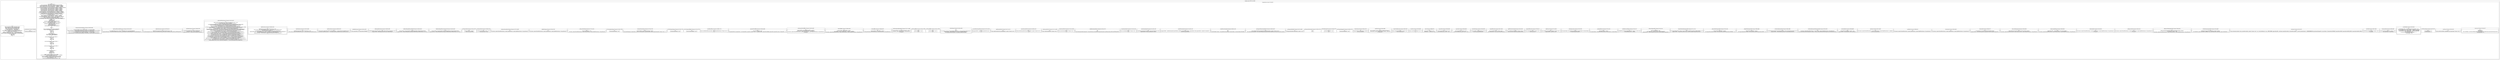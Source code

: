 digraph "12.ts" {
  subgraph "cluster_1" {
    label="example_script (CFG) [L1-L2039]";
    node_1_1 [label="id: 1\nimport camera from '@ohos.multimedia.camera';
import image from '@ohos.multimedia.image';
import media from '@ohos.multimedia.media';
import { BusinessError } from '@ohos.base';
import Logger from '../model/Logger';
import { Constants } from '../common/Constants';
import photoAccessHelper from '@ohos.file.photoAccessHelper';
import fs from '@ohos.file.fs';
import { GlobalContext } from '../common/GlobalContext';
import type { CameraConfig } from '../common/CameraConfig';
import colorSpaceManager from '@ohos.graphics.colorSpaceManager';
const cameraSize = {
  width: 1280,
  height: 720
};", shape=box];
  subgraph "cluster_2" {
    label="CameraService (class) [L73-L2037]";
    node_2_1 [label="id: 1\nclass CameraService {
private captureMode: CaptureMode = CaptureMode.OLD_CAPTURE;
private cameraManager: camera.CameraManager | undefined = undefined;
private cameras: Array<camera.CameraDevice> | undefined = undefined;
private sceneModes: Array<camera.SceneMode> | undefined = undefined;
private cameraOutputCapability: camera.CameraOutputCapability | undefined = undefined;
private cameraInput: camera.CameraInput | undefined = undefined;
private previewOutput: camera.PreviewOutput | undefined = undefined;
private photoOutPut: camera.PhotoOutput | undefined = undefined;
private photoSession: camera.PhotoSession | undefined = undefined;
private videoSession: camera.VideoSession | undefined = undefined;
private portraitSession: camera.PortraitPhotoSession | undefined = undefined;
private nightSession: camera.NightPhotoSession | undefined = undefined;
private macroPhotoSession: camera.MacroPhotoSession | undefined = undefined;
private mReceiver: image.ImageReceiver | undefined = undefined;
private fileAsset: photoAccessHelper.PhotoAsset | undefined = undefined;
private fd: number = -1;
private videoRecorder: media.AVRecorder | undefined = undefined;
private videoOutput: camera.VideoOutput | undefined = undefined;
private handleTakePicture: (photoUri: string) => void | undefined = undefined;
private videoConfig: media.AVRecorderConfig = {
  audioSourceType: media.AudioSourceType.AUDIO_SOURCE_TYPE_MIC,
  videoSourceType: media.VideoSourceType.VIDEO_SOURCE_TYPE_SURFACE_YUV,
  profile: {
    audioBitrate: 48000,
    audioChannels: 2,
    audioCodec: media.CodecMimeType.AUDIO_AAC,
    audioSampleRate: 48000,
    fileFormat: media.ContainerFormatType.CFT_MPEG_4,
    videoBitrate: 512000,
    videoCodec: media.CodecMimeType.VIDEO_AVC,
    videoFrameWidth: 640,
    videoFrameHeight: 480,
    videoFrameRate: Constants.VIDEO_FRAME_30
  },
  url: '',
  rotation: 0
};
private videoProfiles: Array<camera.VideoProfile>;
private videoProfileObj: camera.VideoProfile = {
  format: 1003,
  size: {
    width: 1920,
    height: 1080
  },
  frameRateRange: {
    min: Constants.VIDEO_FRAME_30,
    max: Constants.VIDEO_FRAME_30
  }
};
private defaultProfile: camera.Profile = {
  format: 1003,
  size: {
    width: 1920,
    height: 1080
  }
};
private photoProfileObj: camera.Profile = {
  format: 1003,
  size: {
    width: 1920,
    height: 1080
  }
};
private previewProfileObj: camera.Profile = {
  format: 1003,
  size: {
    width: 1920,
    height: 1080
  }
};
private photoRotationMap = {
  rotation0: 0,
  rotation90: 90,
  rotation180: 180,
  rotation270: 270,
};
private videoOutputStatus: boolean = false;
private colorEffect: camera.ColorEffectType | undefined = undefined;
private cameraMode: number = 0;
private accessHelper: photoAccessHelper.PhotoAccessHelper;
private globalContext: GlobalContext = GlobalContext.get();
private isFirstRecord = true;
private isMoonCaptureBoostSupported: Boolean = false;", shape=box];
  subgraph "cluster_3" {
    label="constructor (function) [L158-L197]";
    node_3_1 [label="id: 1\nconstructor() {
    mockInterface();
    this.accessHelper = photoAccessHelper.getPhotoAccessHelper(this.globalContext.getCameraSettingContext());
    let imageCapacity = 8;", shape=box];
  }
  subgraph "cluster_4" {
    label="savePicture (function) [L202-L220]";
    node_4_1 [label="id: 1\nasync savePicture(buffer: ArrayBuffer, img: image.Image): Promise<void> {", shape=box];
  }
  subgraph "cluster_5" {
    label="withinErrorMargin (function) [L225-L231]";
    node_5_1 [label="id: 1\nlet baseNumber = 2;
let indexNumber = 2;", shape=box];
  }
  subgraph "cluster_6" {
    label="switchProfiles (function) [L233-L391]";
    node_6_1 [label="id: 1\nswitchProfiles(profiles: camera.CameraOutputCapability): void {
    let previewProfiles: Array<camera.Profile> = profiles.previewProfiles;
    let videoProfiles: Array<camera.Profile> = profiles.videoProfiles;
    let photoProfiles: Array<camera.Profile> = profiles.photoProfiles;
    let isValidProfiles = true;
if (!previewProfiles || previewProfiles.length < 1) {
      isValidProfiles = false;
    }", shape=box];
  }
  subgraph "cluster_7" {
    label="setCameraMode (function) [L393-L395]";
    node_7_1 [label="id: 1\nsetCameraMode(cameraMode: number): void {
    this.cameraMode = cameraMode;", shape=box];
  }
  subgraph "cluster_8" {
    label="initProfile (function) [L397-L408]";
    node_8_1 [label="id: 1\ninitProfile(cameraDeviceIndex: number): void {
let profiles;", shape=box];
  }
  subgraph "cluster_9" {
    label="initCamera (function) [L413-L475]";
    node_9_1 [label="id: 1\nasync initCamera(surfaceId: string, cameraDeviceIndex: number): Promise<void> { try { this.isFirstRecord = true; // 获取传入摄像头 Logger.debug(TAG, `initCamera cameraDeviceIndex: ${cameraDeviceIndex}`); await this.releaseCamera(); // 获取相机管理器实例 this.getCameraManagerFn(); let newModes = [CameraMode.PORTRAIT, CameraMode.NIGHT, CameraMode.MACRO_PHOTO, CameraMode.MACRO_VIDEO];", shape=box];
  }
  subgraph "cluster_10" {
    label="isVideoFrameSupportedFn (function) [L478-L486]";
    node_10_1 [label="id: 1\nisVideoFrameSupportedFn(videoFrame: number): boolean {
    let videoProfile: camera.VideoProfile | undefined = this.videoProfiles.find((videoProfile: camera.VideoProfile) => {", shape=box];
  }
  subgraph "cluster_11" {
    label="isExposureModeSupportedFn (function) [L492-L501]";
    node_11_1 [label="id: 1\nisExposureModeSupportedFn(aeMode: camera.ExposureMode): boolean {
let isSupported: boolean = false;
let session: camera.PortraitPhotoSession | camera.CaptureSession | camera.NightPhotoSession = this.getSession();", shape=box];
  }
  subgraph "cluster_12" {
    label="setExposureMode (function) [L504-L513]";
    node_12_1 [label="id: 1\nlet session: camera.PortraitPhotoSession | camera.CaptureSession | camera.NightPhotoSession = this.getSession();
if (!session) {", shape=box];
  }
  subgraph "cluster_13" {
    label="isMeteringPoint (function) [L518-L531]";
    node_13_1 [label="id: 1\nlet session: camera.PortraitPhotoSession | camera.CaptureSession | camera.NightPhotoSession = this.getSession();
if (!session) {", shape=box];
  }
  subgraph "cluster_14" {
    label="isExposureBiasRange (function) [L536-L548]";
    node_14_1 [label="id: 1\nLogger.debug(TAG, `setExposureBias value ${exposureBias}`);
let session: camera.PortraitPhotoSession | camera.CaptureSession | camera.NightPhotoSession = this.getSession();", shape=box];
  }
  subgraph "cluster_15" {
    label="isFocusModeSupported (function) [L553-L559]";
    node_15_1 [label="id: 1\nisFocusModeSupported(focusMode: camera.FocusMode): boolean {
let session: camera.PortraitPhotoSession | camera.CaptureSession | camera.NightPhotoSession = this.getSession();", shape=box];
  }
  subgraph "cluster_16" {
    label="isFocusMode (function) [L564-L577]";
    node_16_1 [label="id: 1\nlet isSupported = this.isFocusModeSupported(focusMode);
Logger.info(TAG, `isFocusModeSupported isSupported: ${JSON.stringify(isSupported)}`);", shape=box];
  }
  subgraph "cluster_17" {
    label="isFocusPoint (function) [L582-L594]";
    node_17_1 [label="id: 1\nlet session: camera.PortraitPhotoSession | camera.CaptureSession | camera.NightPhotoSession = this.getSession();", shape=box];
  }
  subgraph "cluster_18" {
    label="hasFlashFn (function) [L599-L615]";
    node_18_1 [label="id: 1\nlet session: camera.PortraitPhotoSession | camera.CaptureSession | camera.NightPhotoSession = this.getSession();", shape=box];
  }
  subgraph "cluster_19" {
    label="getSession (function) [L617-L633]";
    node_19_1 [label="id: 1\nlet session: camera.PortraitPhotoSession | camera.CaptureSession | camera.NightPhotoSession = undefined;
switch (this.cameraMode) {", shape=box];
  }
  subgraph "cluster_20" {
    label="setZoomRatioFn (function) [L638-L668]";
    node_20_1 [label="id: 1\nsetZoomRatioFn(zoomRatio: number): void {
Logger.info(TAG, `setZoomRatioFn value ${zoomRatio}`);", shape=box];
  }
  subgraph "cluster_21" {
    label="isVideoStabilizationModeSupportedFn (function) [L673-L678]";
    node_21_1 [label="id: 1\nlet session: camera.PortraitPhotoSession | camera.Session | camera.NightPhotoSession = this.getSession();
let isVideoStabilizationModeSupported: boolean = session.isVideoStabilizationModeSupported(videoStabilizationMode);", shape=box];
  }
  subgraph "cluster_22" {
    label="setVideoStabilizationMode (function) [L681-L688]";
    node_22_1 [label="id: 1\nsetVideoStabilizationMode(videoStabilizationMode: camera.VideoStabilizationMode): void {
    Logger.info(TAG, `setVideoStabilizationMode: ${videoStabilizationMode}`);", shape=box];
  }
  subgraph "cluster_23" {
    label="isNightModeSupportedFn (function) [L693-L696]";
    node_23_1 [label="id: 1\nisNightModeSupportedFn(): boolean {
    let isSupportNightMode: boolean = this.sceneModes.indexOf(CameraMode.NIGHT) >= 0;", shape=box];
  }
  subgraph "cluster_24" {
    label="isPortraitModeSupportedFn (function) [L702-L705]";
    node_24_1 [label="id: 1\nisPortraitModeSupportedFn(): boolean {
    let isSupportPortraitMode: boolean = this.sceneModes.indexOf(CameraMode.PORTRAIT) >= 0;", shape=box];
  }
  subgraph "cluster_25" {
    label="isMacroPhotoModeSupportedFn (function) [L711-L714]";
    node_25_1 [label="id: 1\nlet isSupportMacroMode: boolean = this.sceneModes.indexOf(CameraMode.MACRO_PHOTO) >= 0;
Logger.info(TAG, `isSupportMacroMode success: ${JSON.stringify(isSupportMacroMode)}`);", shape=box];
  }
  subgraph "cluster_26" {
    label="isMirrorSupportedFn (function) [L720-L723]";
    node_26_1 [label="id: 1\nisMirrorSupportedFn(): void {
    let isSupported = this.photoOutPut.isMirrorSupported();
    Logger.info(TAG, `isMirrorSupported success Bol: ${JSON.stringify(isSupported)}`);", shape=box];
  }
  subgraph "cluster_27" {
    label="setTakePictureCallback (function) [L725-L727]";
    node_27_1 [label="id: 1\nsetTakePictureCallback(callback: (photoUri: string) => void): void {
    this.handleTakePicture = callback;", shape=box];
  }
  subgraph "cluster_28" {
    label="onChangeRotation (function) [L732-L745]";
    node_28_1 [label="id: 1\nonChangeRotation(): number {
let cameraConfig = (this.globalContext.getObject('cameraConfig') as CameraConfig);", shape=box];
  }
  subgraph "cluster_29" {
    label="onChangeLocation (function) [L750-L769]";
    node_29_1 [label="id: 1\nlet cameraConfig = (this.globalContext.getObject('cameraConfig') as CameraConfig);
if (cameraConfig.locationBol) {", shape=box];
  }
  subgraph "cluster_30" {
    label="takePicture (function) [L774-L788]";
    node_30_1 [label="id: 1\nasync takePicture(mirrorBol?: boolean): Promise<void> {
Logger.info(TAG, 'takePicture start');", shape=box];
  }
  subgraph "cluster_31" {
    label="prepareAVRecorder (function) [L790-L811]";
    node_31_1 [label="id: 1\nasync prepareAVRecorder(): Promise<void> {
await this.initUrl();", shape=box];
  }
  subgraph "cluster_32" {
    label="getAVRecorderSurfaceId (function) [L813-L815]";
    node_32_1 [label="id: 1\nasync getAVRecorderSurfaceId(): Promise<string> {
    return await this.videoRecorder.getInputSurface();", shape=box];
  }
  subgraph "cluster_33" {
    label="createAVRecorder (function) [L817-L819]";
    node_33_1 [label="id: 1\nasync createAVRecorder(): Promise<void> {
    this.videoRecorder = await media.createAVRecorder();", shape=box];
  }
  subgraph "cluster_34" {
    label="createVideoOutput (function) [L824-L835]";
    node_34_1 [label="id: 1\nLogger.info(TAG, 'createVideoOutput start');
await this.prepareAVRecorder();", shape=box];
  }
  subgraph "cluster_35" {
    label="pauseVideo (function) [L840-L848]";
    node_35_1 [label="id: 1\nasync pauseVideo(): Promise<void> {
    await this.videoRecorder.pause().then((): void => {", shape=box];
  }
  subgraph "cluster_36" {
    label="resumeVideo (function) [L853-L862]";
    node_36_1 [label="id: 1\nasync resumeVideo(): Promise<void> {
this.videoOutput.start().then((): void => {", shape=box];
  }
  subgraph "cluster_37" {
    label="initUrl (function) [L868-L873]";
    node_37_1 [label="id: 1\nasync initUrl(): Promise<void> {
    let fileName = `${Date.now()}.mp4`;", shape=box];
  }
  subgraph "cluster_38" {
    label="startVideo (function) [L878-L895]";
    node_38_1 [label="id: 1\nasync startVideo(): Promise<void> {
try {", shape=box];
  }
  subgraph "cluster_39" {
    label="releaseVideoRecorder (function) [L897-L907]";
    node_39_1 [label="id: 1\nasync releaseVideoRecorder(): Promise<void> {
if (this.videoRecorder) {", shape=box];
  }
  subgraph "cluster_40" {
    label="stopVideo (function) [L913-L938]";
    node_40_1 [label="id: 1\nasync stopVideo(): Promise<photoAccessHelper.PhotoAsset> {
    let isRecorder: boolean = AppStorage.get<boolean>('isRecorder');
if (!isRecorder) {", shape=box];
  }
  subgraph "cluster_41" {
    label="releaseCamera (function) [L944-L1031]";
    node_41_1 [label="id: 1\nLogger.info(TAG, 'releaseCamera is called');
await this.stopVideo();", shape=box];
  }
  subgraph "cluster_42" {
    label="getCameraManagerFn (function) [L1036-L1047]";
    node_42_1 [label="id: 1\ngetCameraManagerFn(): void {", shape=box];
  }
  subgraph "cluster_43" {
    label="getModeManagerFn (function) [L1049-L1057]";
    node_43_1 [label="id: 1\ngetModeManagerFn(): void {
try {", shape=box];
  }
  subgraph "cluster_44" {
    label="getSupportedCamerasFn (function) [L1062-L1070]";
    node_44_1 [label="id: 1\ntry {", shape=box];
  }
  subgraph "cluster_45" {
    label="getSupportedModeFn (function) [L1072-L1080]";
    node_45_1 [label="id: 1\ngetSupportedModeFn(cameraIndex: number): void {", shape=box];
  }
  subgraph "cluster_46" {
    label="getSupportedOutputCapabilityFn (function) [L1085-L1087]";
    node_46_1 [label="id: 1\nasync getSupportedOutputCapabilityFn(cameraDeviceIndex: number): Promise<void> {
    this.cameraOutputCapability = this.cameraManager.getSupportedOutputCapability(this.cameras[cameraDeviceIndex]);", shape=box];
  }
  subgraph "cluster_47" {
    label="createPreviewOutputFn (function) [L1092-L1104]";
    node_47_1 [label="id: 1\ntry {
let hdrVideoBol: boolean = (this.globalContext.getObject('cameraConfig') as CameraConfig).hdrVideoBol;", shape=box];
  }
  subgraph "cluster_48" {
    label="createPhotoOutputFn (function) [L1109-L1123]";
    node_48_1 [label="id: 1\nLogger.info(TAG, `createPhotoOutputFn photoProfiles: ${JSON.stringify(photoProfileObj)} ,captureMode: ${this.captureMode}, surfaceId: ${surfaceId}`);
switch (this.captureMode) {", shape=box];
  }
  subgraph "cluster_49" {
    label="createCameraInputFn (function) [L1128-L1135]";
    node_49_1 [label="id: 1\ncreateCameraInputFn(cameraDevice: camera.CameraDevice): void {
Logger.info(TAG, 'createCameraInputFn is called.');", shape=box];
  }
  subgraph "cluster_50" {
    label="cameraInputOpenFn (function) [L1140-L1148]";
    node_50_1 [label="id: 1\nasync cameraInputOpenFn(): Promise<void> {
try {", shape=box];
  }
  subgraph "cluster_51" {
    label="configMoonCaptureBoost (function) [L1153-L1176]";
    node_51_1 [label="id: 1\ntry {
this.isMoonCaptureBoostSupported = this.photoSession.isSceneFeatureSupported(camera.SceneFeatureType.MOON_CAPTURE_BOOST);", shape=box];
  }
  subgraph "cluster_52" {
    label="photoSessionFlowFn (function) [L1181-L1266]";
    node_52_1 [label="id: 1\nasync photoSessionFlowFn(): Promise<void> {
try {", shape=box];
  }
  subgraph "cluster_53" {
    label="videoSessionFlowFn (function) [L1271-L1356]";
    node_53_1 [label="id: 1\nasync videoSessionFlowFn(): Promise<void> {", shape=box];
  }
  subgraph "cluster_54" {
    label="portraitSessionFlowFn (function) [L1358-L1415]";
    node_54_1 [label="id: 1\nasync portraitSessionFlowFn(sceneModeIndex?: number): Promise<void> {
    try {", shape=box];
  }
  subgraph "cluster_55" {
    label="nightSessionFlowFn (function) [L1417-L1471]";
    node_55_1 [label="id: 1\nasync nightSessionFlowFn(sceneModeIndex?: number): Promise<void> {", shape=box];
  }
  subgraph "cluster_56" {
    label="macroPhotoSessionFlowFn (function) [L1473-L1532]";
    node_56_1 [label="id: 1\nLogger.info(TAG, `macroPhotoSessionFlowFn enter`);
try {", shape=box];
  }
  subgraph "cluster_57" {
    label="setColorSpace (function) [L1534-L1549]";
    node_57_1 [label="id: 1\ntry {
let colorSpaces: Array<colorSpaceManager.ColorSpace> = session.getSupportedColorSpaces();
Logger.info(TAG, `supportedColorSpaces: ${JSON.stringify(colorSpaces)}`);
let isSupportedUseColorSpaces = colorSpaces.indexOf(colorSpace);", shape=box];
  }
  subgraph "cluster_58" {
    label="setPortraitEffect (function) [L1551-L1559]";
    node_58_1 [label="id: 1\nsetPortraitEffect(): void {
try {", shape=box];
  }
  subgraph "cluster_59" {
    label="getPortraitEffect (function) [L1561-L1569]";
    node_59_1 [label="id: 1\ngetPortraitEffect(): void {
try {", shape=box];
  }
  subgraph "cluster_60" {
    label="setMoonCaptureBoostEnable (function) [L1571-L1586]";
    node_60_1 [label="id: 1\nLogger.info(TAG, 'moonCaptureBoostEnable is called.');
let session: camera.CaptureSession = this.getSession();
if (!session) {", shape=box];
  }
  subgraph "cluster_61" {
    label="setColorEffect (function) [L1588-L1607]";
    node_61_1 [label="id: 1\nLogger.info(TAG, 'setColorEffect is called.');
if (this.photoSession || this.videoSession || this.portraitSession || this.nightSession) {", shape=box];
  }
  subgraph "cluster_62" {
    label="getColorEffect (function) [L1609-L1623]";
    node_62_1 [label="id: 1\nLogger.info(TAG, 'getColorEffect is called.');
let colorEffect: camera.ColorEffectType | undefined = undefined;
let session: camera.PortraitPhotoSession | camera.CaptureSession | camera.NightPhotoSession = this.getSession();", shape=box];
  }
  subgraph "cluster_63" {
    label="getSupportedColorEffects (function) [L1625-L1635]";
    node_63_1 [label="id: 1\nLogger.info(TAG, 'getSupportedColorEffects is called.');
let res: Array<camera.ColorEffectType> | undefined = [];
let session: camera.PortraitPhotoSession | camera.CaptureSession | camera.NightPhotoSession = this.getSession();
if (!session) {", shape=box];
  }
  subgraph "cluster_64" {
    label="photoOutPutCallBack (function) [L1640-L1693]";
    node_64_1 [label="id: 1\nphotoOutPutCallBack(): void {
this.photoOutPut.on('captureStart', (err: BusinessError, captureId: number): void => { Logger.info(TAG, `photoOutPutCallBack captureStart captureId success: ${captureId}`); });", shape=box];
  }
  subgraph "cluster_65" {
    label="saveDeferredPhoto (function) [L1698-L1714]";
    node_65_1 [label="id: 1\nasync saveDeferredPhoto(proxyObj: camera.DeferredPhotoProxy): Promise<void> {
try {", shape=box];
  }
  subgraph "cluster_66" {
    label="previewOutputCallBack (function) [L1719-L1730]";
    node_66_1 [label="id: 1\npreviewOutputCallBack(): void {", shape=box];
  }
  subgraph "cluster_67" {
    label="onVideoOutputChange (function) [L1735-L1745]";
    node_67_1 [label="id: 1\nonVideoOutputChange(): void {", shape=box];
  }
  subgraph "cluster_68" {
    label="onCameraStatusChange (function) [L1750-L1755]";
    node_68_1 [label="id: 1\nLogger.info(TAG, 'onCameraStatusChange is called');
this.cameraManager.on('cameraStatus', async (err: BusinessError, cameraStatusInfo: camera.CameraStatusInfo): Promise<void> => {", shape=box];
  }
  subgraph "cluster_69" {
    label="onCameraInputChange (function) [L1760-L1768]";
    node_69_1 [label="id: 1\nonCameraInputChange(): void {", shape=box];
  }
  subgraph "cluster_70" {
    label="onFocusStateChange (function) [L1773-L1781]";
    node_70_1 [label="id: 1\nonFocusStateChange(): void {
    let session: camera.PortraitPhotoSession | camera.CaptureSession | camera.NightPhotoSession = this.getSession();", shape=box];
  }
  subgraph "cluster_71" {
    label="onAbilityChange (function) [L1783-L1793]";
    node_71_1 [label="id: 1\nlet session: camera.PortraitPhotoSession | camera.CaptureSession | camera.NightPhotoSession = this.getSession();", shape=box];
  }
  subgraph "cluster_72" {
    label="onCaptureSessionErrorChange (function) [L1797-L1805]";
    node_72_1 [label="id: 1\nlet session: camera.PortraitPhotoSession | camera.CaptureSession | camera.NightPhotoSession = this.getSession();", shape=box];
  }
  subgraph "cluster_73" {
    label="setCaptureMode (function) [L1808-L1810]";
    node_73_1 [label="id: 1\nsetCaptureMode(mode: number): void {
    this.captureMode = mode;", shape=box];
  }
  subgraph "cluster_74" {
    label="getCaptureMode (function) [L1812-L1814]";
    node_74_1 [label="id: 1\ngetCaptureMode(): number {
    return this.captureMode;", shape=box];
  }
  subgraph "cluster_75" {
    label="isDeferredImageDeliverySupported (function) [L1819-L1823]";
    node_75_1 [label="id: 1\nlet res: boolean = this.photoOutPut.isDeferredImageDeliverySupported(deferredType);
Logger.info(TAG, `isDeferredImageDeliverySupported deferredType:${deferredType} res: ${res}`);", shape=box];
  }
  subgraph "cluster_76" {
    label="isDeferredImageDeliveryEnabled (function) [L1828-L1831]";
    node_76_1 [label="id: 1\nlet res: boolean = this.photoOutPut.isDeferredImageDeliveryEnabled(deferredType);
Logger.info(TAG, `isDeferredImageDeliveryEnabled deferredType:${deferredType} res: ${res}`);", shape=box];
  }
  subgraph "cluster_77" {
    label="deferImageDeliveryFor (function) [L1836-L1839]";
    node_77_1 [label="id: 1\ndeferImageDeliveryFor(deferredType: camera.DeferredDeliveryImageType): void {
    Logger.info(TAG, `deferImageDeliveryFor type: ${deferredType}`);", shape=box];
  }
  subgraph "cluster_78" {
    label="testAbilityFunction (function) [L1841-L1857]";
    node_78_1 [label="id: 1\nif (this.cameraMode === CameraMode.PORTRAIT)", shape=box];
  }
  subgraph "cluster_79" {
    label="logPortraitSession (function) [L1859-L1873]";
    node_79_1 [label="id: 1\nlet list: Array<camera.PortraitPhotoConflictFunctions> = session.getSessionConflictFunctions();
list.forEach((conflictFunctions) => { this.logPortraitPhotoConflictFunctions(conflictFunctions); });", shape=box];
  }
  subgraph "cluster_80" {
    label="logVideoSession (function) [L1875-L1892]";
    node_80_1 [label="id: 1\nlogVideoSession(session: camera.VideoSession): void {
  let list: Array<camera.PortraitPhotoFunctions> = session.getSessionConflictFunctions();", shape=box];
  }
  subgraph "cluster_81" {
    label="logPhotoSession (function) [L1894-L1910]";
    node_81_1 [label="id: 1\nlogPhotoSession(session: camera.PhotoSession): void {
    let list: Array<camera.PhotoConflictFunctions> = session.getSessionConflictFunctions();
list.forEach((conflictFunctions) => {
      let zoomRatioRange: Array<number> = conflictFunctions.getZoomRatioRange();
      Logger.info(TAG_AB, `PhotoConflictFunctions getZoomRatioRange:${zoomRatioRange[0]},${zoomRatioRange[1]}`);
      let isMacroSupported: bool = conflictFunctions.isMacroSupported();
      Logger.info(TAG_AB, `PhotoConflictFunctions isMacroSupported:${isMacroSupported}`);
    });", shape=box];
  }
  subgraph "cluster_82" {
    label="logPortraitPhotoFunctions (function) [L1913-L1947]";
    node_82_1 [label="id: 1\nlogPortraitPhotoFunctions(functions: camera.PortraitPhotoFunctions): void {
let hasFlash: bool = functions.hasFlash();
Logger.info(TAG_AB, `PortraitPhotoFunctions hasFlash:${hasFlash}`);
let isFlashModeSupported: bool = functions.isFlashModeSupported(camera.FlashMode.FLASH_MODE_CLOSE);
Logger.info(TAG_AB, `PortraitPhotoFunctions isFlashModeSupported:${isFlashModeSupported}`);
let isLcdFlashSupported: bool = functions.isLcdFlashSupported();
Logger.info(TAG_AB, `PortraitPhotoFunctions isLcdFlashSupported:${isLcdFlashSupported}`);
let isExposureModeSupported: bool = functions.isExposureModeSupported(camera.ExposureMode.EXPOSURE_MODE_LOCKED);
Logger.info(TAG_AB, `PortraitPhotoFunctions isExposureModeSupported:${isExposureModeSupported}`);
let exposureBiasRange: Array<number> = functions.getExposureBiasRange();
Logger.info(TAG_AB, `PortraitPhotoFunctions getExposureBiasRange:${exposureBiasRange[0]},${exposureBiasRange[1]}`);
let isFocusModeSupported: boolean = functions.isFocusModeSupported(camera.FocusMode.FOCUS_MODE_MANUAL);
Logger.info(TAG_AB, `PortraitPhotoFunctions isFocusModeSupported:${isFocusModeSupported}`);
let zoomRatioRange: Array<number> = functions.getZoomRatioRange();
Logger.info(TAG_AB, `PortraitPhotoFunctions getZoomRatioRange:${zoomRatioRange[0]},${zoomRatioRange[1]}`);
let beautyTypeList: Array<camera.BeautyType> = functions.getSupportedBeautyTypes();
Logger.info(TAG_AB, `PortraitPhotoFunctions getSupportedBeautyTypes:${beautyTypeList[0]},${beautyTypeList[1]}`);
let beautyRange: Array<number> = functions.getSupportedBeautyRange(beautyTypeList[0]);
Logger.info(TAG_AB, `PortraitPhotoFunctions getSupportedBeautyRange:${beautyRange[0]},${beautyRange[1]}`);
let colorEffectList: Array<camera.ColorEffectType> = functions.getSupportedColorEffects();
Logger.info(TAG_AB, `PortraitPhotoFunctions getSupportedColorEffects:${colorEffectList[0]},${colorEffectList[1]}`);
let colorSpacesList: Array<camera.colorSpaceManager.ColorSpace> = functions.getSupportedColorSpaces();
Logger.info(TAG_AB, `PortraitPhotoFunctions getSupportedColorSpaces:${colorSpacesList[0]},${colorSpacesList[1]}`);
let portraitEffectsList: Array<camera.PortraitEffect> = functions.getSupportedPortraitEffects();
Logger.info(TAG_AB, `PortraitPhotoFunctions getSupportedPortraitEffects:${portraitEffectsList[0]},${portraitEffectsList[1]}`);
let virtualAperturesList: Array<number> = functions.getSupportedVirtualApertures();
Logger.info(TAG_AB, `PortraitPhotoFunctions getSupportedVirtualApertures:${virtualAperturesList[0]},${virtualAperturesList[1]}`);
let physicalAperturesList: Array<camera.PhysicalAperture> = functions.getSupportedPhysicalApertures();", shape=box];
  }
  subgraph "cluster_83" {
    label="logVideoFunctions (function) [L1949-L1976]";
    node_83_1 [label="id: 1\nlogVideoFunctions(functions: camera.VideoFunctions): void {
let hasFlash: bool = functions.hasFlash();
Logger.info(TAG_AB, `VideoFunctions hasFlash:${hasFlash}`);", shape=box];
  }
  subgraph "cluster_84" {
    label="logPhotoFunctions (function) [L1978-L2011]";
    node_84_1 [label="id: 1\nlogPhotoFunctions(functions: camera.PhotoFunctions): void {
let isMoonSupported: bool = functions.isSceneFeatureSupported(camera.SceneFeatureType.MOON_CAPTURE_BOOST);", shape=box];
  }
  subgraph "cluster_85" {
    label="logPortraitPhotoConflictFunctions (function) [L2013-L2027]";
    node_85_1 [label="id: 1\nlet zoomRatioRange: Array<number> = conflictFunctions.getZoomRatioRange();
Logger.info(TAG_AB, `PortraitPhotoConflictFunctions getZoomRatioRange:${zoomRatioRange[0]},${zoomRatioRange[1]}`);", shape=box];
  }
  subgraph "cluster_86" {
    label="logCameraOutputCapabilities (function) [L2029-L2036]";
    node_86_1 [label="id: 1\nlet previewProfiles: Array<camera.Profile> = coc.previewProfiles;
Logger.info(TAG_AB, `getCameraOutputCapabilities previewProfiles: ${JSON.stringify(previewProfiles)}`);
let photoProfiles: Array<camera.Profile> = coc.photoProfiles;
Logger.info(TAG_AB, `getCameraOutputCapabilities photoProfiles: ${JSON.stringify(photoProfiles)}`);
let videoProfiles: Array<camera.VideoProfile> = coc.videoProfiles;
Logger.info(TAG_AB, `getCameraOutputCapabilities videoProfiles: ${JSON.stringify(videoProfiles)}`);", shape=box];
  }
  }
  subgraph "cluster_87" {
    label="mockInterface (function) [L56-L68]";
    node_87_1 [label="id: 1\nfunction mockInterface(): void {", shape=box];
  }
  }
}